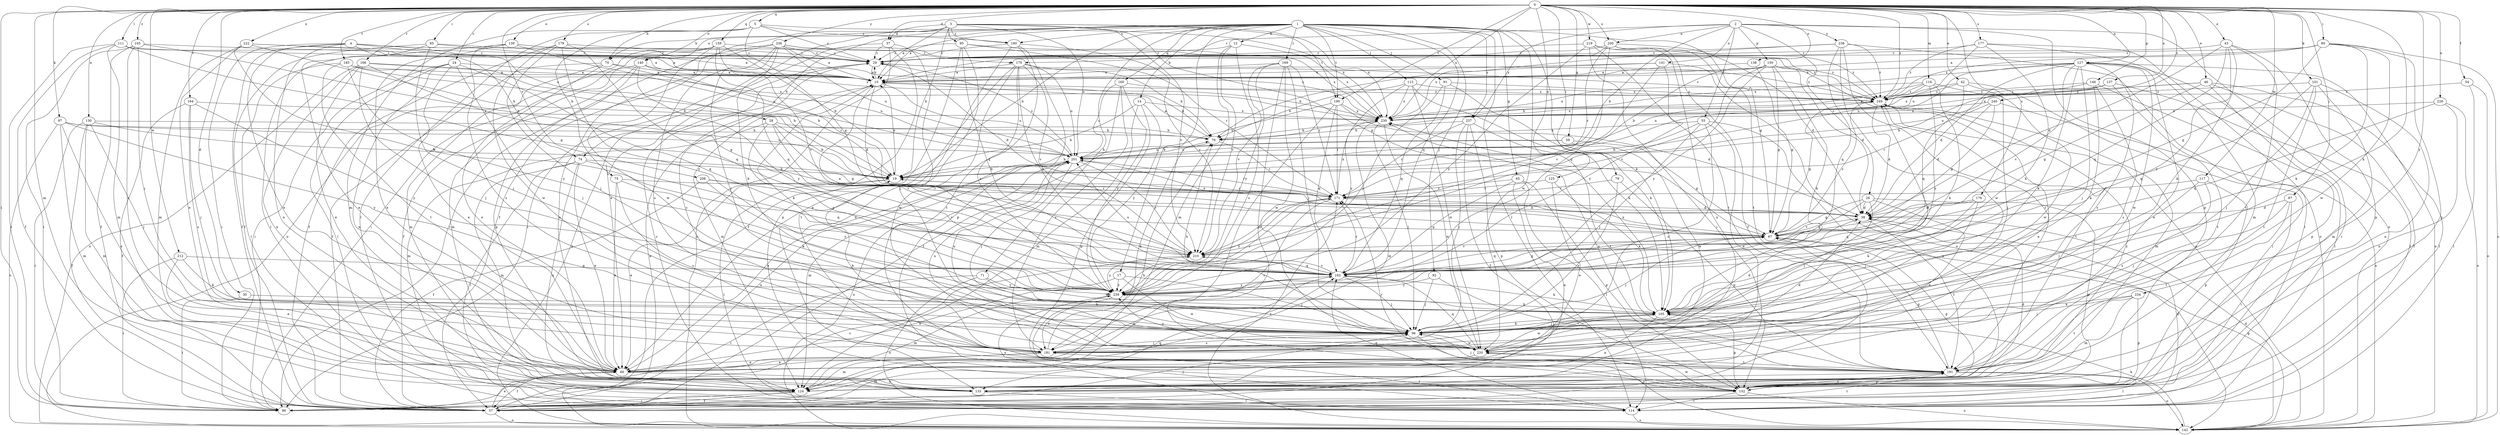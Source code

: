 strict digraph  {
0;
1;
2;
3;
4;
5;
10;
12;
14;
17;
19;
24;
26;
28;
29;
30;
37;
38;
42;
43;
46;
48;
54;
55;
57;
59;
65;
67;
70;
71;
74;
75;
76;
79;
80;
85;
86;
87;
91;
92;
95;
96;
97;
101;
105;
111;
113;
114;
116;
117;
124;
125;
127;
130;
133;
137;
138;
139;
140;
141;
142;
146;
150;
152;
159;
160;
162;
164;
166;
169;
170;
171;
176;
177;
179;
180;
181;
185;
190;
191;
200;
201;
208;
210;
212;
219;
220;
222;
226;
230;
234;
236;
237;
238;
239;
240;
245;
249;
0 -> 5  [label=a];
0 -> 24  [label=c];
0 -> 30  [label=d];
0 -> 37  [label=d];
0 -> 42  [label=e];
0 -> 43  [label=e];
0 -> 46  [label=e];
0 -> 54  [label=f];
0 -> 59  [label=g];
0 -> 70  [label=h];
0 -> 79  [label=i];
0 -> 80  [label=i];
0 -> 85  [label=i];
0 -> 86  [label=i];
0 -> 87  [label=j];
0 -> 97  [label=k];
0 -> 101  [label=k];
0 -> 105  [label=k];
0 -> 111  [label=l];
0 -> 116  [label=m];
0 -> 117  [label=m];
0 -> 124  [label=m];
0 -> 125  [label=n];
0 -> 127  [label=n];
0 -> 130  [label=n];
0 -> 137  [label=o];
0 -> 138  [label=o];
0 -> 139  [label=o];
0 -> 140  [label=o];
0 -> 146  [label=p];
0 -> 159  [label=q];
0 -> 164  [label=r];
0 -> 166  [label=r];
0 -> 176  [label=s];
0 -> 177  [label=s];
0 -> 179  [label=s];
0 -> 185  [label=t];
0 -> 190  [label=t];
0 -> 200  [label=u];
0 -> 208  [label=v];
0 -> 212  [label=w];
0 -> 219  [label=w];
0 -> 222  [label=x];
0 -> 226  [label=x];
0 -> 230  [label=x];
0 -> 234  [label=y];
0 -> 236  [label=y];
0 -> 240  [label=z];
0 -> 245  [label=z];
0 -> 249  [label=z];
1 -> 10  [label=a];
1 -> 12  [label=b];
1 -> 14  [label=b];
1 -> 17  [label=b];
1 -> 19  [label=b];
1 -> 65  [label=g];
1 -> 67  [label=g];
1 -> 70  [label=h];
1 -> 71  [label=h];
1 -> 74  [label=h];
1 -> 91  [label=j];
1 -> 92  [label=j];
1 -> 105  [label=k];
1 -> 113  [label=l];
1 -> 114  [label=l];
1 -> 140  [label=o];
1 -> 160  [label=q];
1 -> 162  [label=q];
1 -> 169  [label=r];
1 -> 180  [label=s];
1 -> 190  [label=t];
1 -> 220  [label=w];
1 -> 237  [label=y];
2 -> 19  [label=b];
2 -> 26  [label=c];
2 -> 55  [label=f];
2 -> 141  [label=o];
2 -> 142  [label=o];
2 -> 150  [label=p];
2 -> 152  [label=p];
2 -> 170  [label=r];
2 -> 200  [label=u];
2 -> 237  [label=y];
2 -> 238  [label=y];
3 -> 10  [label=a];
3 -> 19  [label=b];
3 -> 37  [label=d];
3 -> 48  [label=e];
3 -> 57  [label=f];
3 -> 67  [label=g];
3 -> 95  [label=j];
3 -> 180  [label=s];
3 -> 190  [label=t];
3 -> 201  [label=u];
3 -> 210  [label=v];
3 -> 230  [label=x];
4 -> 28  [label=c];
4 -> 48  [label=e];
4 -> 57  [label=f];
4 -> 74  [label=h];
4 -> 86  [label=i];
4 -> 133  [label=n];
4 -> 170  [label=r];
4 -> 230  [label=x];
5 -> 29  [label=c];
5 -> 67  [label=g];
5 -> 75  [label=h];
5 -> 114  [label=l];
5 -> 124  [label=m];
5 -> 180  [label=s];
5 -> 230  [label=x];
10 -> 29  [label=c];
10 -> 38  [label=d];
10 -> 76  [label=h];
10 -> 105  [label=k];
10 -> 124  [label=m];
10 -> 201  [label=u];
10 -> 249  [label=z];
12 -> 29  [label=c];
12 -> 124  [label=m];
12 -> 181  [label=s];
12 -> 210  [label=v];
12 -> 230  [label=x];
14 -> 19  [label=b];
14 -> 124  [label=m];
14 -> 152  [label=p];
14 -> 230  [label=x];
14 -> 239  [label=y];
17 -> 48  [label=e];
17 -> 96  [label=j];
17 -> 220  [label=w];
17 -> 239  [label=y];
19 -> 10  [label=a];
19 -> 48  [label=e];
19 -> 114  [label=l];
19 -> 171  [label=r];
24 -> 10  [label=a];
24 -> 48  [label=e];
24 -> 86  [label=i];
24 -> 96  [label=j];
24 -> 114  [label=l];
24 -> 133  [label=n];
24 -> 162  [label=q];
26 -> 38  [label=d];
26 -> 48  [label=e];
26 -> 67  [label=g];
26 -> 96  [label=j];
26 -> 152  [label=p];
26 -> 210  [label=v];
28 -> 19  [label=b];
28 -> 67  [label=g];
28 -> 76  [label=h];
28 -> 124  [label=m];
28 -> 210  [label=v];
28 -> 239  [label=y];
29 -> 10  [label=a];
29 -> 38  [label=d];
29 -> 142  [label=o];
29 -> 249  [label=z];
30 -> 86  [label=i];
30 -> 105  [label=k];
37 -> 29  [label=c];
37 -> 86  [label=i];
37 -> 96  [label=j];
37 -> 142  [label=o];
37 -> 152  [label=p];
38 -> 67  [label=g];
38 -> 191  [label=t];
38 -> 201  [label=u];
42 -> 86  [label=i];
42 -> 96  [label=j];
42 -> 162  [label=q];
42 -> 230  [label=x];
42 -> 249  [label=z];
43 -> 29  [label=c];
43 -> 38  [label=d];
43 -> 105  [label=k];
43 -> 152  [label=p];
43 -> 162  [label=q];
43 -> 191  [label=t];
43 -> 239  [label=y];
46 -> 57  [label=f];
46 -> 67  [label=g];
46 -> 114  [label=l];
46 -> 152  [label=p];
46 -> 230  [label=x];
46 -> 249  [label=z];
48 -> 57  [label=f];
48 -> 133  [label=n];
48 -> 162  [label=q];
54 -> 114  [label=l];
54 -> 142  [label=o];
54 -> 249  [label=z];
55 -> 19  [label=b];
55 -> 48  [label=e];
55 -> 76  [label=h];
55 -> 96  [label=j];
55 -> 133  [label=n];
55 -> 181  [label=s];
57 -> 48  [label=e];
57 -> 96  [label=j];
57 -> 142  [label=o];
57 -> 162  [label=q];
57 -> 201  [label=u];
59 -> 19  [label=b];
59 -> 67  [label=g];
59 -> 201  [label=u];
59 -> 220  [label=w];
65 -> 114  [label=l];
65 -> 133  [label=n];
65 -> 152  [label=p];
65 -> 162  [label=q];
65 -> 171  [label=r];
67 -> 19  [label=b];
67 -> 96  [label=j];
67 -> 162  [label=q];
67 -> 210  [label=v];
67 -> 249  [label=z];
70 -> 10  [label=a];
70 -> 48  [label=e];
70 -> 57  [label=f];
70 -> 124  [label=m];
70 -> 201  [label=u];
71 -> 86  [label=i];
71 -> 105  [label=k];
71 -> 142  [label=o];
71 -> 239  [label=y];
74 -> 19  [label=b];
74 -> 48  [label=e];
74 -> 114  [label=l];
74 -> 124  [label=m];
74 -> 133  [label=n];
74 -> 162  [label=q];
75 -> 48  [label=e];
75 -> 105  [label=k];
75 -> 171  [label=r];
75 -> 181  [label=s];
76 -> 10  [label=a];
76 -> 171  [label=r];
76 -> 201  [label=u];
79 -> 152  [label=p];
79 -> 171  [label=r];
79 -> 181  [label=s];
80 -> 10  [label=a];
80 -> 29  [label=c];
80 -> 67  [label=g];
80 -> 105  [label=k];
80 -> 142  [label=o];
80 -> 152  [label=p];
80 -> 220  [label=w];
80 -> 249  [label=z];
85 -> 10  [label=a];
85 -> 29  [label=c];
85 -> 48  [label=e];
85 -> 57  [label=f];
85 -> 96  [label=j];
86 -> 191  [label=t];
86 -> 210  [label=v];
87 -> 38  [label=d];
87 -> 86  [label=i];
87 -> 96  [label=j];
87 -> 191  [label=t];
91 -> 105  [label=k];
91 -> 162  [label=q];
91 -> 239  [label=y];
91 -> 249  [label=z];
92 -> 96  [label=j];
92 -> 191  [label=t];
92 -> 239  [label=y];
95 -> 29  [label=c];
95 -> 57  [label=f];
95 -> 133  [label=n];
95 -> 162  [label=q];
95 -> 171  [label=r];
95 -> 249  [label=z];
96 -> 38  [label=d];
96 -> 76  [label=h];
96 -> 105  [label=k];
96 -> 142  [label=o];
96 -> 181  [label=s];
96 -> 201  [label=u];
96 -> 220  [label=w];
97 -> 48  [label=e];
97 -> 76  [label=h];
97 -> 124  [label=m];
97 -> 142  [label=o];
97 -> 201  [label=u];
97 -> 239  [label=y];
101 -> 96  [label=j];
101 -> 124  [label=m];
101 -> 133  [label=n];
101 -> 162  [label=q];
101 -> 191  [label=t];
101 -> 249  [label=z];
105 -> 96  [label=j];
105 -> 133  [label=n];
105 -> 152  [label=p];
105 -> 220  [label=w];
105 -> 230  [label=x];
105 -> 249  [label=z];
111 -> 10  [label=a];
111 -> 29  [label=c];
111 -> 57  [label=f];
111 -> 67  [label=g];
111 -> 86  [label=i];
111 -> 124  [label=m];
113 -> 76  [label=h];
113 -> 105  [label=k];
113 -> 220  [label=w];
113 -> 230  [label=x];
113 -> 239  [label=y];
113 -> 249  [label=z];
114 -> 29  [label=c];
114 -> 38  [label=d];
114 -> 76  [label=h];
114 -> 142  [label=o];
114 -> 162  [label=q];
114 -> 239  [label=y];
116 -> 76  [label=h];
116 -> 105  [label=k];
116 -> 201  [label=u];
116 -> 220  [label=w];
116 -> 230  [label=x];
116 -> 239  [label=y];
116 -> 249  [label=z];
117 -> 96  [label=j];
117 -> 152  [label=p];
117 -> 171  [label=r];
117 -> 181  [label=s];
124 -> 38  [label=d];
124 -> 57  [label=f];
124 -> 67  [label=g];
124 -> 86  [label=i];
124 -> 249  [label=z];
125 -> 48  [label=e];
125 -> 105  [label=k];
125 -> 171  [label=r];
127 -> 10  [label=a];
127 -> 38  [label=d];
127 -> 48  [label=e];
127 -> 86  [label=i];
127 -> 96  [label=j];
127 -> 105  [label=k];
127 -> 142  [label=o];
127 -> 181  [label=s];
127 -> 201  [label=u];
127 -> 210  [label=v];
127 -> 220  [label=w];
127 -> 230  [label=x];
130 -> 19  [label=b];
130 -> 57  [label=f];
130 -> 76  [label=h];
130 -> 86  [label=i];
130 -> 96  [label=j];
130 -> 124  [label=m];
133 -> 114  [label=l];
137 -> 114  [label=l];
137 -> 191  [label=t];
137 -> 201  [label=u];
137 -> 230  [label=x];
137 -> 249  [label=z];
138 -> 10  [label=a];
138 -> 67  [label=g];
139 -> 29  [label=c];
139 -> 48  [label=e];
139 -> 114  [label=l];
139 -> 181  [label=s];
139 -> 201  [label=u];
139 -> 230  [label=x];
140 -> 10  [label=a];
140 -> 57  [label=f];
140 -> 124  [label=m];
140 -> 152  [label=p];
140 -> 171  [label=r];
140 -> 239  [label=y];
141 -> 10  [label=a];
141 -> 76  [label=h];
141 -> 142  [label=o];
141 -> 210  [label=v];
141 -> 239  [label=y];
142 -> 10  [label=a];
142 -> 38  [label=d];
142 -> 67  [label=g];
142 -> 105  [label=k];
142 -> 171  [label=r];
146 -> 19  [label=b];
146 -> 105  [label=k];
146 -> 114  [label=l];
146 -> 181  [label=s];
146 -> 249  [label=z];
150 -> 10  [label=a];
150 -> 19  [label=b];
150 -> 38  [label=d];
150 -> 67  [label=g];
150 -> 105  [label=k];
150 -> 142  [label=o];
150 -> 210  [label=v];
150 -> 239  [label=y];
152 -> 114  [label=l];
152 -> 142  [label=o];
152 -> 171  [label=r];
152 -> 191  [label=t];
152 -> 220  [label=w];
159 -> 19  [label=b];
159 -> 29  [label=c];
159 -> 86  [label=i];
159 -> 142  [label=o];
159 -> 162  [label=q];
159 -> 210  [label=v];
159 -> 220  [label=w];
160 -> 57  [label=f];
160 -> 181  [label=s];
160 -> 201  [label=u];
160 -> 239  [label=y];
160 -> 249  [label=z];
162 -> 10  [label=a];
162 -> 67  [label=g];
162 -> 96  [label=j];
162 -> 105  [label=k];
162 -> 171  [label=r];
162 -> 201  [label=u];
162 -> 210  [label=v];
162 -> 239  [label=y];
164 -> 57  [label=f];
164 -> 96  [label=j];
164 -> 181  [label=s];
164 -> 230  [label=x];
164 -> 239  [label=y];
166 -> 10  [label=a];
166 -> 19  [label=b];
166 -> 48  [label=e];
166 -> 67  [label=g];
166 -> 96  [label=j];
166 -> 133  [label=n];
166 -> 142  [label=o];
169 -> 10  [label=a];
169 -> 96  [label=j];
169 -> 152  [label=p];
169 -> 171  [label=r];
169 -> 210  [label=v];
169 -> 220  [label=w];
169 -> 239  [label=y];
170 -> 10  [label=a];
170 -> 76  [label=h];
170 -> 162  [label=q];
170 -> 191  [label=t];
170 -> 201  [label=u];
170 -> 210  [label=v];
170 -> 220  [label=w];
170 -> 239  [label=y];
171 -> 38  [label=d];
171 -> 181  [label=s];
171 -> 210  [label=v];
171 -> 230  [label=x];
171 -> 239  [label=y];
176 -> 38  [label=d];
176 -> 96  [label=j];
176 -> 105  [label=k];
176 -> 162  [label=q];
177 -> 29  [label=c];
177 -> 105  [label=k];
177 -> 114  [label=l];
177 -> 124  [label=m];
177 -> 201  [label=u];
177 -> 249  [label=z];
179 -> 29  [label=c];
179 -> 57  [label=f];
179 -> 96  [label=j];
179 -> 162  [label=q];
179 -> 220  [label=w];
179 -> 239  [label=y];
180 -> 29  [label=c];
180 -> 48  [label=e];
180 -> 152  [label=p];
180 -> 191  [label=t];
180 -> 210  [label=v];
181 -> 19  [label=b];
181 -> 29  [label=c];
181 -> 38  [label=d];
181 -> 48  [label=e];
181 -> 76  [label=h];
181 -> 96  [label=j];
181 -> 114  [label=l];
181 -> 124  [label=m];
185 -> 10  [label=a];
185 -> 19  [label=b];
185 -> 114  [label=l];
185 -> 191  [label=t];
185 -> 230  [label=x];
185 -> 239  [label=y];
190 -> 38  [label=d];
190 -> 86  [label=i];
190 -> 162  [label=q];
190 -> 171  [label=r];
190 -> 201  [label=u];
190 -> 230  [label=x];
191 -> 67  [label=g];
191 -> 96  [label=j];
191 -> 114  [label=l];
191 -> 124  [label=m];
191 -> 142  [label=o];
191 -> 152  [label=p];
191 -> 230  [label=x];
200 -> 10  [label=a];
200 -> 29  [label=c];
200 -> 38  [label=d];
200 -> 57  [label=f];
200 -> 162  [label=q];
200 -> 171  [label=r];
200 -> 191  [label=t];
201 -> 19  [label=b];
201 -> 29  [label=c];
201 -> 48  [label=e];
201 -> 96  [label=j];
201 -> 124  [label=m];
201 -> 142  [label=o];
201 -> 171  [label=r];
201 -> 210  [label=v];
208 -> 57  [label=f];
208 -> 171  [label=r];
208 -> 210  [label=v];
208 -> 239  [label=y];
210 -> 162  [label=q];
210 -> 239  [label=y];
212 -> 48  [label=e];
212 -> 86  [label=i];
212 -> 105  [label=k];
212 -> 162  [label=q];
219 -> 29  [label=c];
219 -> 86  [label=i];
219 -> 133  [label=n];
219 -> 191  [label=t];
219 -> 239  [label=y];
219 -> 249  [label=z];
220 -> 48  [label=e];
220 -> 162  [label=q];
220 -> 191  [label=t];
220 -> 201  [label=u];
220 -> 239  [label=y];
222 -> 10  [label=a];
222 -> 19  [label=b];
222 -> 29  [label=c];
222 -> 48  [label=e];
222 -> 124  [label=m];
222 -> 210  [label=v];
226 -> 133  [label=n];
226 -> 142  [label=o];
226 -> 162  [label=q];
226 -> 230  [label=x];
230 -> 76  [label=h];
230 -> 96  [label=j];
230 -> 124  [label=m];
230 -> 220  [label=w];
234 -> 96  [label=j];
234 -> 105  [label=k];
234 -> 124  [label=m];
234 -> 152  [label=p];
234 -> 191  [label=t];
236 -> 10  [label=a];
236 -> 29  [label=c];
236 -> 86  [label=i];
236 -> 96  [label=j];
236 -> 105  [label=k];
236 -> 133  [label=n];
236 -> 181  [label=s];
236 -> 201  [label=u];
236 -> 230  [label=x];
236 -> 249  [label=z];
237 -> 57  [label=f];
237 -> 76  [label=h];
237 -> 96  [label=j];
237 -> 152  [label=p];
237 -> 171  [label=r];
237 -> 191  [label=t];
238 -> 29  [label=c];
238 -> 142  [label=o];
238 -> 162  [label=q];
238 -> 191  [label=t];
238 -> 220  [label=w];
238 -> 230  [label=x];
238 -> 249  [label=z];
239 -> 105  [label=k];
239 -> 124  [label=m];
239 -> 171  [label=r];
239 -> 181  [label=s];
240 -> 38  [label=d];
240 -> 67  [label=g];
240 -> 142  [label=o];
240 -> 171  [label=r];
240 -> 230  [label=x];
245 -> 19  [label=b];
245 -> 29  [label=c];
245 -> 57  [label=f];
245 -> 86  [label=i];
245 -> 96  [label=j];
245 -> 181  [label=s];
249 -> 29  [label=c];
249 -> 38  [label=d];
249 -> 48  [label=e];
249 -> 67  [label=g];
249 -> 124  [label=m];
249 -> 191  [label=t];
249 -> 230  [label=x];
}
